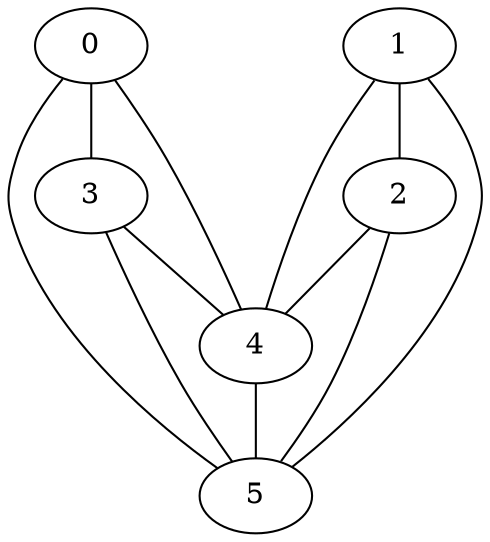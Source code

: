 graph Graphette
{
	0 -- 3;
	0 -- 4;
	0 -- 5;
	1 -- 2;
	1 -- 4;
	1 -- 5;
	2 -- 4;
	2 -- 5;
	3 -- 4;
	3 -- 5;
	4 -- 5;
}